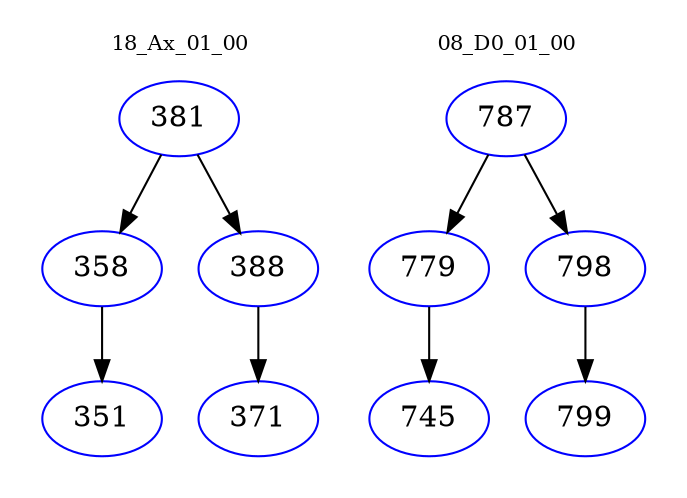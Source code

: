 digraph{
subgraph cluster_0 {
color = white
label = "18_Ax_01_00";
fontsize=10;
T0_381 [label="381", color="blue"]
T0_381 -> T0_358 [color="black"]
T0_358 [label="358", color="blue"]
T0_358 -> T0_351 [color="black"]
T0_351 [label="351", color="blue"]
T0_381 -> T0_388 [color="black"]
T0_388 [label="388", color="blue"]
T0_388 -> T0_371 [color="black"]
T0_371 [label="371", color="blue"]
}
subgraph cluster_1 {
color = white
label = "08_D0_01_00";
fontsize=10;
T1_787 [label="787", color="blue"]
T1_787 -> T1_779 [color="black"]
T1_779 [label="779", color="blue"]
T1_779 -> T1_745 [color="black"]
T1_745 [label="745", color="blue"]
T1_787 -> T1_798 [color="black"]
T1_798 [label="798", color="blue"]
T1_798 -> T1_799 [color="black"]
T1_799 [label="799", color="blue"]
}
}
